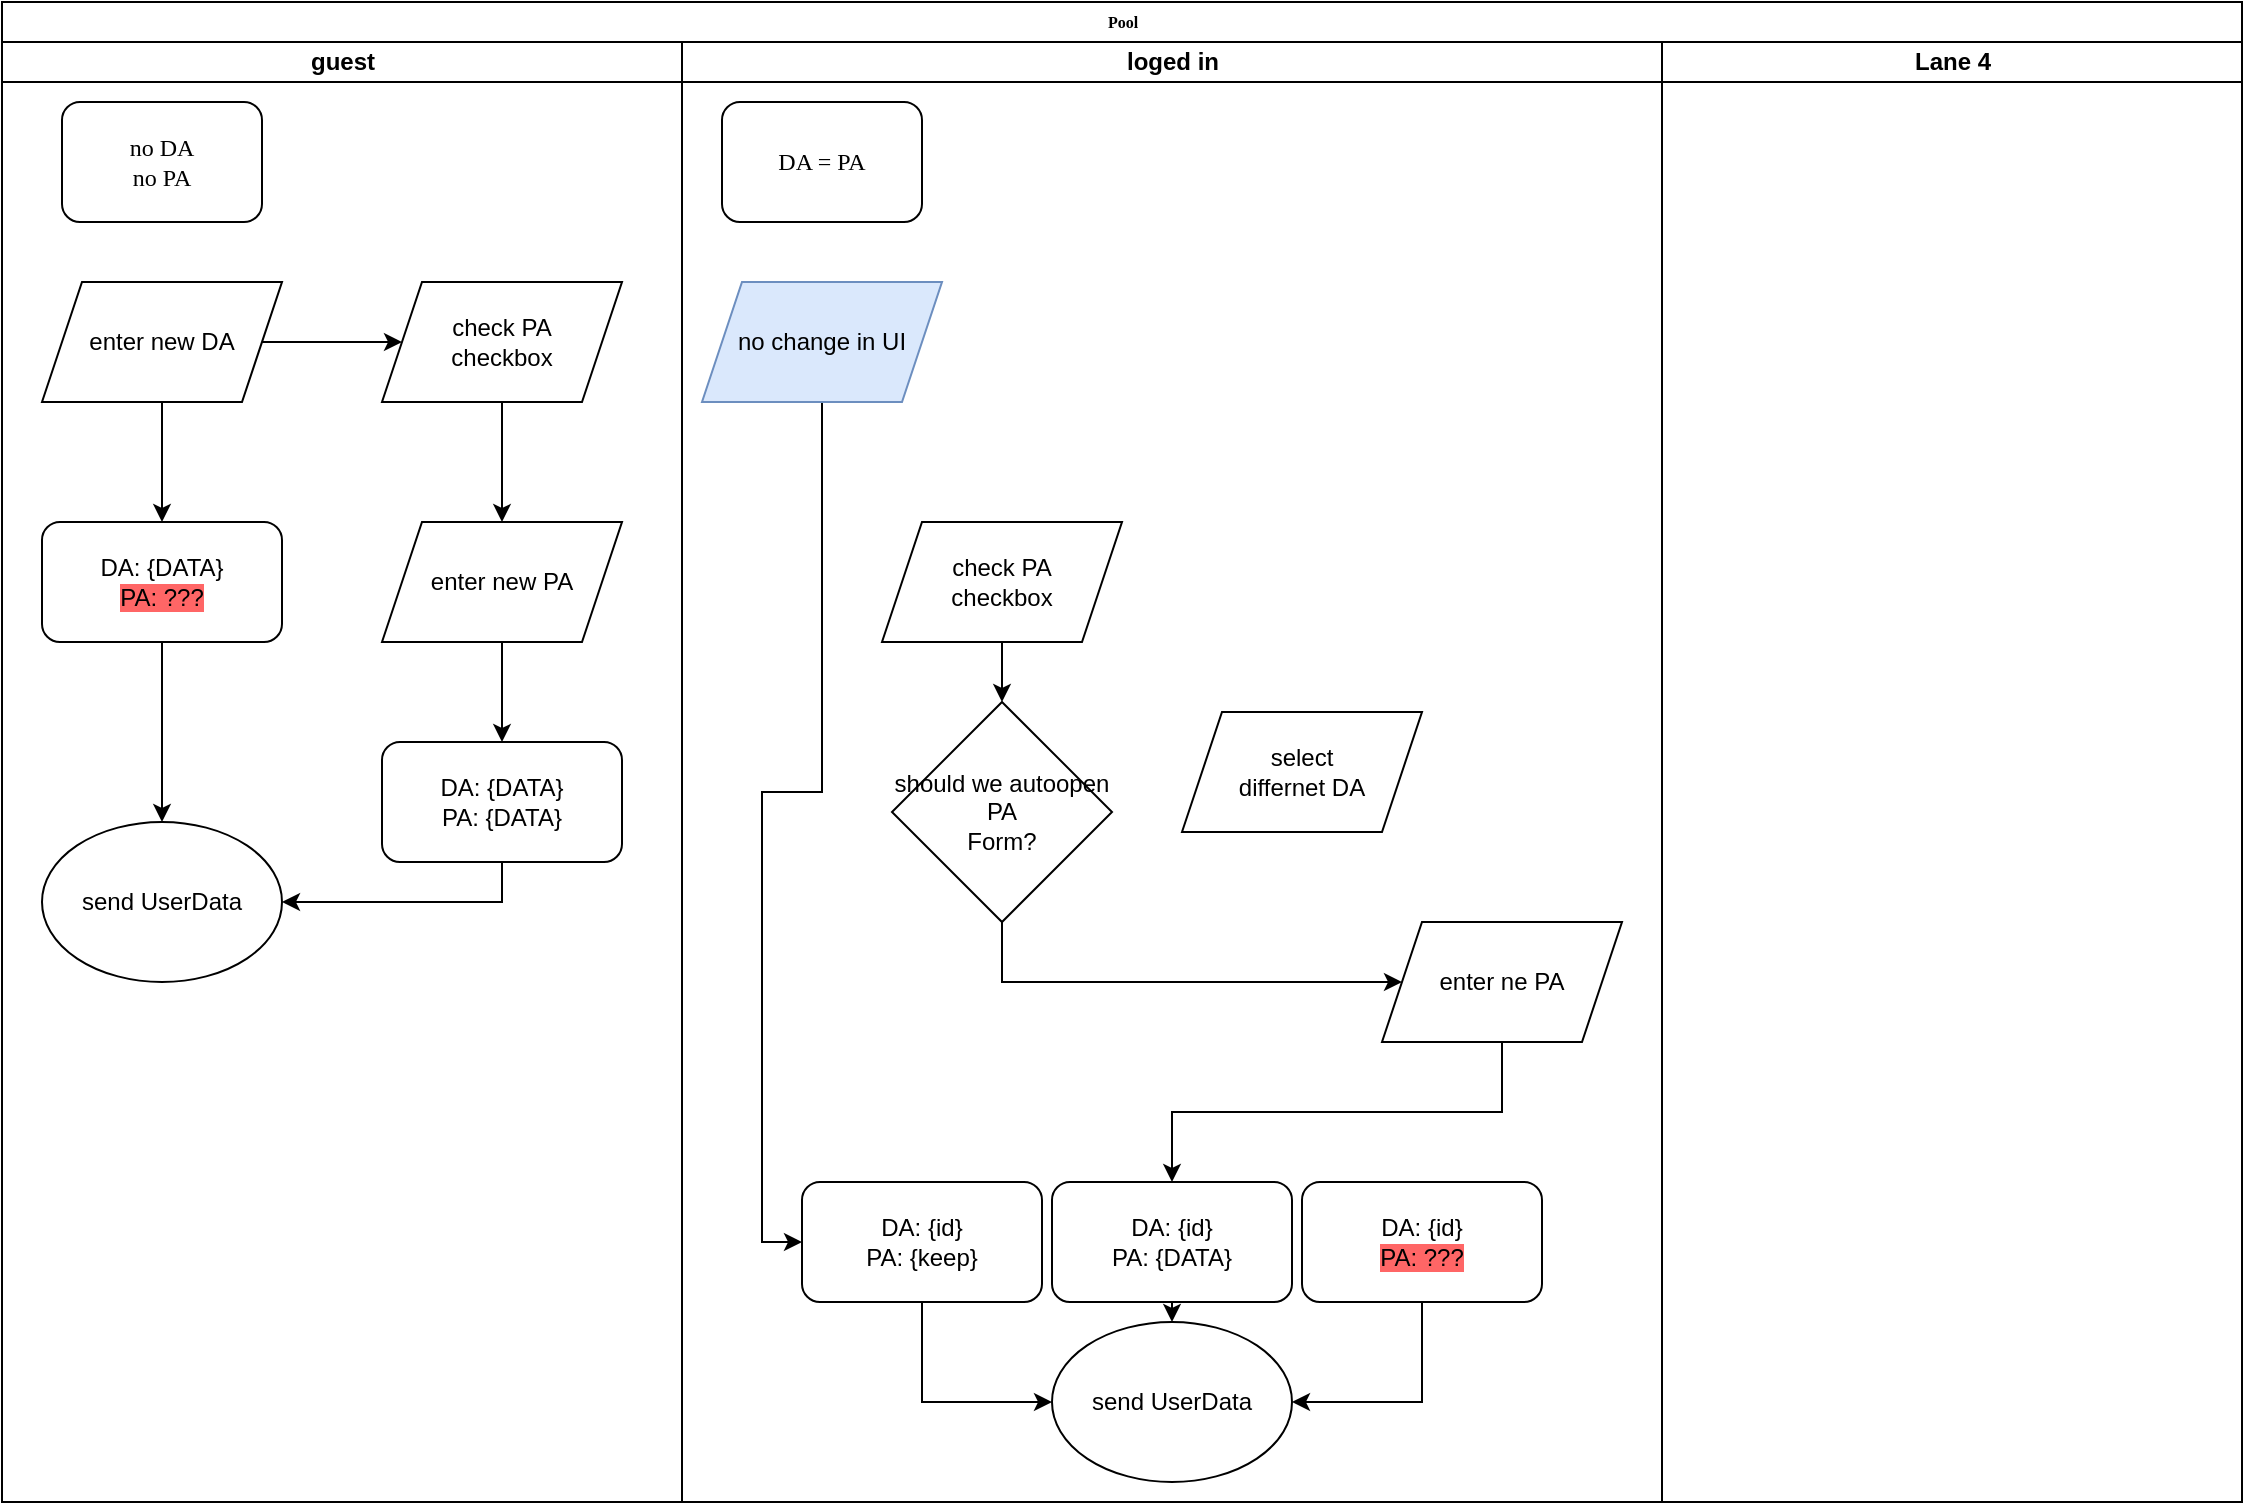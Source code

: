 <mxfile version="13.7.5" type="github" pages="3">
  <diagram name="Page-1" id="74e2e168-ea6b-b213-b513-2b3c1d86103e">
    <mxGraphModel dx="942" dy="2243" grid="1" gridSize="10" guides="1" tooltips="1" connect="1" arrows="1" fold="1" page="1" pageScale="1" pageWidth="1100" pageHeight="850" background="#ffffff" math="0" shadow="0">
      <root>
        <mxCell id="0" />
        <mxCell id="1" parent="0" />
        <mxCell id="77e6c97f196da883-1" value="Pool" style="swimlane;html=1;childLayout=stackLayout;startSize=20;rounded=0;shadow=0;labelBackgroundColor=none;strokeWidth=1;fontFamily=Verdana;fontSize=8;align=center;" parent="1" vertex="1">
          <mxGeometry x="70" y="40" width="1120" height="750" as="geometry" />
        </mxCell>
        <mxCell id="77e6c97f196da883-2" value="guest" style="swimlane;html=1;startSize=20;" parent="77e6c97f196da883-1" vertex="1">
          <mxGeometry y="20" width="340" height="730" as="geometry" />
        </mxCell>
        <mxCell id="t-VzTt2rqsd_tuWRbBul-7" style="edgeStyle=orthogonalEdgeStyle;rounded=0;orthogonalLoop=1;jettySize=auto;html=1;exitX=1;exitY=0.5;exitDx=0;exitDy=0;entryX=0;entryY=0.5;entryDx=0;entryDy=0;" edge="1" parent="77e6c97f196da883-2" source="t-VzTt2rqsd_tuWRbBul-4" target="t-VzTt2rqsd_tuWRbBul-30">
          <mxGeometry relative="1" as="geometry">
            <mxPoint x="160" y="150" as="targetPoint" />
          </mxGeometry>
        </mxCell>
        <mxCell id="t-VzTt2rqsd_tuWRbBul-11" style="edgeStyle=orthogonalEdgeStyle;rounded=0;orthogonalLoop=1;jettySize=auto;html=1;exitX=0.5;exitY=1;exitDx=0;exitDy=0;" edge="1" parent="77e6c97f196da883-2" source="t-VzTt2rqsd_tuWRbBul-4" target="t-VzTt2rqsd_tuWRbBul-10">
          <mxGeometry relative="1" as="geometry" />
        </mxCell>
        <mxCell id="t-VzTt2rqsd_tuWRbBul-4" value="&lt;font style=&quot;font-size: 12px&quot;&gt;&lt;font style=&quot;font-size: 12px&quot;&gt;enter new DA&lt;/font&gt;&lt;br&gt;&lt;/font&gt;" style="shape=parallelogram;perimeter=parallelogramPerimeter;whiteSpace=wrap;html=1;fixedSize=1;" vertex="1" parent="77e6c97f196da883-2">
          <mxGeometry x="20" y="120" width="120" height="60" as="geometry" />
        </mxCell>
        <mxCell id="t-VzTt2rqsd_tuWRbBul-12" style="edgeStyle=orthogonalEdgeStyle;rounded=0;orthogonalLoop=1;jettySize=auto;html=1;exitX=0.5;exitY=1;exitDx=0;exitDy=0;entryX=0.5;entryY=0;entryDx=0;entryDy=0;" edge="1" parent="77e6c97f196da883-2" source="t-VzTt2rqsd_tuWRbBul-10" target="t-VzTt2rqsd_tuWRbBul-9">
          <mxGeometry relative="1" as="geometry" />
        </mxCell>
        <mxCell id="t-VzTt2rqsd_tuWRbBul-10" value="&lt;div&gt;&lt;font style=&quot;font-size: 12px&quot;&gt;&lt;font style=&quot;font-size: 12px&quot;&gt;DA: {DATA}&lt;/font&gt;&lt;/font&gt;&lt;/div&gt;&lt;div&gt;&lt;font style=&quot;font-size: 12px&quot;&gt;&lt;font style=&quot;font-size: 12px&quot;&gt;&lt;span style=&quot;background-color: rgb(255 , 102 , 102)&quot;&gt;PA: ???&lt;/span&gt;&lt;br&gt;&lt;/font&gt;&lt;/font&gt;&lt;/div&gt;" style="rounded=1;whiteSpace=wrap;html=1;" vertex="1" parent="77e6c97f196da883-2">
          <mxGeometry x="20" y="240" width="120" height="60" as="geometry" />
        </mxCell>
        <mxCell id="77e6c97f196da883-8" value="&lt;font style=&quot;font-size: 12px&quot;&gt;no DA&lt;br&gt;no PA&lt;/font&gt;" style="rounded=1;whiteSpace=wrap;html=1;shadow=0;labelBackgroundColor=none;strokeWidth=1;fontFamily=Verdana;fontSize=8;align=center;" parent="77e6c97f196da883-2" vertex="1">
          <mxGeometry x="30" y="30" width="100" height="60" as="geometry" />
        </mxCell>
        <mxCell id="t-VzTt2rqsd_tuWRbBul-9" value="&lt;font style=&quot;font-size: 12px&quot;&gt;&lt;font style=&quot;font-size: 12px&quot;&gt;send UserData&lt;br&gt;&lt;/font&gt;&lt;/font&gt;" style="ellipse;whiteSpace=wrap;html=1;" vertex="1" parent="77e6c97f196da883-2">
          <mxGeometry x="20" y="390" width="120" height="80" as="geometry" />
        </mxCell>
        <mxCell id="t-VzTt2rqsd_tuWRbBul-14" style="edgeStyle=orthogonalEdgeStyle;rounded=0;orthogonalLoop=1;jettySize=auto;html=1;exitX=0.5;exitY=1;exitDx=0;exitDy=0;entryX=0.5;entryY=0;entryDx=0;entryDy=0;" edge="1" parent="77e6c97f196da883-2" source="t-VzTt2rqsd_tuWRbBul-5" target="t-VzTt2rqsd_tuWRbBul-13">
          <mxGeometry relative="1" as="geometry" />
        </mxCell>
        <mxCell id="t-VzTt2rqsd_tuWRbBul-15" style="edgeStyle=orthogonalEdgeStyle;rounded=0;orthogonalLoop=1;jettySize=auto;html=1;exitX=0.5;exitY=1;exitDx=0;exitDy=0;entryX=1;entryY=0.5;entryDx=0;entryDy=0;" edge="1" parent="77e6c97f196da883-2" source="t-VzTt2rqsd_tuWRbBul-13" target="t-VzTt2rqsd_tuWRbBul-9">
          <mxGeometry relative="1" as="geometry" />
        </mxCell>
        <mxCell id="t-VzTt2rqsd_tuWRbBul-5" value="&lt;font style=&quot;font-size: 12px&quot;&gt;&lt;font style=&quot;font-size: 12px&quot;&gt;enter new PA&lt;/font&gt;&lt;br&gt;&lt;/font&gt;" style="shape=parallelogram;perimeter=parallelogramPerimeter;whiteSpace=wrap;html=1;fixedSize=1;" vertex="1" parent="77e6c97f196da883-2">
          <mxGeometry x="190" y="240" width="120" height="60" as="geometry" />
        </mxCell>
        <mxCell id="t-VzTt2rqsd_tuWRbBul-13" value="&lt;div&gt;&lt;font style=&quot;font-size: 12px&quot;&gt;&lt;font style=&quot;font-size: 12px&quot;&gt;DA: {&lt;/font&gt;&lt;/font&gt;&lt;font style=&quot;font-size: 12px&quot;&gt;&lt;font style=&quot;font-size: 12px&quot;&gt;&lt;font style=&quot;font-size: 12px&quot;&gt;&lt;font style=&quot;font-size: 12px&quot;&gt;DATA&lt;/font&gt;&lt;/font&gt;}&lt;/font&gt;&lt;/font&gt;&lt;/div&gt;&lt;div&gt;&lt;font style=&quot;font-size: 12px&quot;&gt;&lt;font style=&quot;font-size: 12px&quot;&gt;PA: {&lt;/font&gt;&lt;/font&gt;&lt;font style=&quot;font-size: 12px&quot;&gt;&lt;font style=&quot;font-size: 12px&quot;&gt;&lt;font style=&quot;font-size: 12px&quot;&gt;&lt;font style=&quot;font-size: 12px&quot;&gt;DATA&lt;/font&gt;&lt;/font&gt;}&lt;br&gt;&lt;/font&gt;&lt;/font&gt;&lt;/div&gt;" style="rounded=1;whiteSpace=wrap;html=1;" vertex="1" parent="77e6c97f196da883-2">
          <mxGeometry x="190" y="350" width="120" height="60" as="geometry" />
        </mxCell>
        <mxCell id="t-VzTt2rqsd_tuWRbBul-31" style="edgeStyle=orthogonalEdgeStyle;rounded=0;orthogonalLoop=1;jettySize=auto;html=1;entryX=0.5;entryY=0;entryDx=0;entryDy=0;" edge="1" parent="77e6c97f196da883-2" source="t-VzTt2rqsd_tuWRbBul-30" target="t-VzTt2rqsd_tuWRbBul-5">
          <mxGeometry relative="1" as="geometry" />
        </mxCell>
        <mxCell id="t-VzTt2rqsd_tuWRbBul-30" value="&lt;div&gt;check PA&lt;/div&gt;&lt;div&gt; checkbox&lt;/div&gt;" style="shape=parallelogram;perimeter=parallelogramPerimeter;whiteSpace=wrap;html=1;fixedSize=1;" vertex="1" parent="77e6c97f196da883-2">
          <mxGeometry x="190" y="120" width="120" height="60" as="geometry" />
        </mxCell>
        <mxCell id="77e6c97f196da883-3" value="loged in" style="swimlane;html=1;startSize=20;" parent="77e6c97f196da883-1" vertex="1">
          <mxGeometry x="340" y="20" width="490" height="730" as="geometry" />
        </mxCell>
        <mxCell id="t-VzTt2rqsd_tuWRbBul-17" value="&lt;font style=&quot;font-size: 12px&quot;&gt;DA = PA&lt;/font&gt;" style="rounded=1;whiteSpace=wrap;html=1;shadow=0;labelBackgroundColor=none;strokeWidth=1;fontFamily=Verdana;fontSize=8;align=center;" vertex="1" parent="77e6c97f196da883-3">
          <mxGeometry x="20" y="30" width="100" height="60" as="geometry" />
        </mxCell>
        <mxCell id="t-VzTt2rqsd_tuWRbBul-29" style="edgeStyle=orthogonalEdgeStyle;rounded=0;orthogonalLoop=1;jettySize=auto;html=1;exitX=0.5;exitY=1;exitDx=0;exitDy=0;entryX=0;entryY=0.5;entryDx=0;entryDy=0;" edge="1" parent="77e6c97f196da883-3" source="t-VzTt2rqsd_tuWRbBul-18" target="t-VzTt2rqsd_tuWRbBul-22">
          <mxGeometry relative="1" as="geometry" />
        </mxCell>
        <mxCell id="t-VzTt2rqsd_tuWRbBul-18" value="no change in UI" style="shape=parallelogram;perimeter=parallelogramPerimeter;whiteSpace=wrap;html=1;fixedSize=1;fillColor=#dae8fc;strokeColor=#6c8ebf;" vertex="1" parent="77e6c97f196da883-3">
          <mxGeometry x="10" y="120" width="120" height="60" as="geometry" />
        </mxCell>
        <mxCell id="t-VzTt2rqsd_tuWRbBul-33" style="edgeStyle=orthogonalEdgeStyle;rounded=0;orthogonalLoop=1;jettySize=auto;html=1;exitX=0.5;exitY=1;exitDx=0;exitDy=0;entryX=0.5;entryY=0;entryDx=0;entryDy=0;" edge="1" parent="77e6c97f196da883-3" source="t-VzTt2rqsd_tuWRbBul-19" target="t-VzTt2rqsd_tuWRbBul-32">
          <mxGeometry relative="1" as="geometry" />
        </mxCell>
        <mxCell id="t-VzTt2rqsd_tuWRbBul-19" value="&lt;div&gt;check PA&lt;/div&gt;&lt;div&gt; checkbox&lt;/div&gt;" style="shape=parallelogram;perimeter=parallelogramPerimeter;whiteSpace=wrap;html=1;fixedSize=1;" vertex="1" parent="77e6c97f196da883-3">
          <mxGeometry x="100" y="240" width="120" height="60" as="geometry" />
        </mxCell>
        <mxCell id="t-VzTt2rqsd_tuWRbBul-25" style="edgeStyle=orthogonalEdgeStyle;rounded=0;orthogonalLoop=1;jettySize=auto;html=1;exitX=0.5;exitY=1;exitDx=0;exitDy=0;entryX=0;entryY=0.5;entryDx=0;entryDy=0;" edge="1" parent="77e6c97f196da883-3" source="t-VzTt2rqsd_tuWRbBul-22" target="t-VzTt2rqsd_tuWRbBul-21">
          <mxGeometry relative="1" as="geometry" />
        </mxCell>
        <mxCell id="t-VzTt2rqsd_tuWRbBul-22" value="&lt;div&gt;&lt;font style=&quot;font-size: 12px&quot;&gt;&lt;font style=&quot;font-size: 12px&quot;&gt;DA: {id}&lt;/font&gt;&lt;/font&gt;&lt;/div&gt;&lt;div&gt;&lt;font style=&quot;font-size: 12px&quot;&gt;&lt;font style=&quot;font-size: 12px&quot;&gt;PA: {keep}&lt;br&gt;&lt;/font&gt;&lt;/font&gt;&lt;/div&gt;" style="rounded=1;whiteSpace=wrap;html=1;" vertex="1" parent="77e6c97f196da883-3">
          <mxGeometry x="60" y="570" width="120" height="60" as="geometry" />
        </mxCell>
        <mxCell id="t-VzTt2rqsd_tuWRbBul-26" style="edgeStyle=orthogonalEdgeStyle;rounded=0;orthogonalLoop=1;jettySize=auto;html=1;exitX=0.5;exitY=1;exitDx=0;exitDy=0;entryX=0.5;entryY=0;entryDx=0;entryDy=0;" edge="1" parent="77e6c97f196da883-3" source="t-VzTt2rqsd_tuWRbBul-23" target="t-VzTt2rqsd_tuWRbBul-21">
          <mxGeometry relative="1" as="geometry" />
        </mxCell>
        <mxCell id="t-VzTt2rqsd_tuWRbBul-27" style="edgeStyle=orthogonalEdgeStyle;rounded=0;orthogonalLoop=1;jettySize=auto;html=1;exitX=0.5;exitY=1;exitDx=0;exitDy=0;entryX=1;entryY=0.5;entryDx=0;entryDy=0;" edge="1" parent="77e6c97f196da883-3" source="t-VzTt2rqsd_tuWRbBul-24" target="t-VzTt2rqsd_tuWRbBul-21">
          <mxGeometry relative="1" as="geometry" />
        </mxCell>
        <mxCell id="t-VzTt2rqsd_tuWRbBul-34" style="edgeStyle=orthogonalEdgeStyle;rounded=0;orthogonalLoop=1;jettySize=auto;html=1;exitX=0.5;exitY=1;exitDx=0;exitDy=0;entryX=0;entryY=0.5;entryDx=0;entryDy=0;" edge="1" parent="77e6c97f196da883-3" source="t-VzTt2rqsd_tuWRbBul-32" target="t-VzTt2rqsd_tuWRbBul-28">
          <mxGeometry relative="1" as="geometry" />
        </mxCell>
        <mxCell id="t-VzTt2rqsd_tuWRbBul-32" value="&lt;div&gt;should we autoopen PA&lt;/div&gt;&lt;div&gt;Form?&lt;br&gt;&lt;/div&gt;" style="rhombus;whiteSpace=wrap;html=1;" vertex="1" parent="77e6c97f196da883-3">
          <mxGeometry x="105" y="330" width="110" height="110" as="geometry" />
        </mxCell>
        <mxCell id="t-VzTt2rqsd_tuWRbBul-24" value="&lt;div&gt;&lt;font style=&quot;font-size: 12px&quot;&gt;&lt;font style=&quot;font-size: 12px&quot;&gt;DA: {id}&lt;/font&gt;&lt;/font&gt;&lt;/div&gt;&lt;div&gt;&lt;font style=&quot;font-size: 12px&quot;&gt;&lt;font style=&quot;font-size: 12px&quot;&gt;&lt;span style=&quot;background-color: rgb(255 , 102 , 102)&quot;&gt;PA: ???&lt;/span&gt;&lt;br&gt;&lt;/font&gt;&lt;/font&gt;&lt;/div&gt;" style="rounded=1;whiteSpace=wrap;html=1;" vertex="1" parent="77e6c97f196da883-3">
          <mxGeometry x="310" y="570" width="120" height="60" as="geometry" />
        </mxCell>
        <mxCell id="t-VzTt2rqsd_tuWRbBul-23" value="&lt;div&gt;&lt;font style=&quot;font-size: 12px&quot;&gt;&lt;font style=&quot;font-size: 12px&quot;&gt;DA: {id}&lt;/font&gt;&lt;/font&gt;&lt;/div&gt;&lt;div&gt;&lt;font style=&quot;font-size: 12px&quot;&gt;&lt;font style=&quot;font-size: 12px&quot;&gt;PA: {DATA}&lt;br&gt;&lt;/font&gt;&lt;/font&gt;&lt;/div&gt;" style="rounded=1;whiteSpace=wrap;html=1;" vertex="1" parent="77e6c97f196da883-3">
          <mxGeometry x="185" y="570" width="120" height="60" as="geometry" />
        </mxCell>
        <mxCell id="t-VzTt2rqsd_tuWRbBul-21" value="&lt;font style=&quot;font-size: 12px&quot;&gt;&lt;font style=&quot;font-size: 12px&quot;&gt;send UserData&lt;br&gt;&lt;/font&gt;&lt;/font&gt;" style="ellipse;whiteSpace=wrap;html=1;" vertex="1" parent="77e6c97f196da883-3">
          <mxGeometry x="185" y="640" width="120" height="80" as="geometry" />
        </mxCell>
        <mxCell id="t-VzTt2rqsd_tuWRbBul-20" value="&lt;div&gt;select &lt;br&gt;&lt;/div&gt;&lt;div&gt;differnet DA&lt;/div&gt;" style="shape=parallelogram;perimeter=parallelogramPerimeter;whiteSpace=wrap;html=1;fixedSize=1;" vertex="1" parent="77e6c97f196da883-3">
          <mxGeometry x="250" y="335" width="120" height="60" as="geometry" />
        </mxCell>
        <mxCell id="t-VzTt2rqsd_tuWRbBul-35" style="edgeStyle=orthogonalEdgeStyle;rounded=0;orthogonalLoop=1;jettySize=auto;html=1;exitX=0.5;exitY=1;exitDx=0;exitDy=0;entryX=0.5;entryY=0;entryDx=0;entryDy=0;" edge="1" parent="77e6c97f196da883-3" source="t-VzTt2rqsd_tuWRbBul-28" target="t-VzTt2rqsd_tuWRbBul-23">
          <mxGeometry relative="1" as="geometry" />
        </mxCell>
        <mxCell id="t-VzTt2rqsd_tuWRbBul-28" value="enter ne PA" style="shape=parallelogram;perimeter=parallelogramPerimeter;whiteSpace=wrap;html=1;fixedSize=1;" vertex="1" parent="77e6c97f196da883-3">
          <mxGeometry x="350" y="440" width="120" height="60" as="geometry" />
        </mxCell>
        <mxCell id="77e6c97f196da883-5" value="Lane 4" style="swimlane;html=1;startSize=20;" parent="1" vertex="1">
          <mxGeometry x="900" y="60" width="290" height="730" as="geometry" />
        </mxCell>
      </root>
    </mxGraphModel>
  </diagram>
  <diagram id="Sseb4AtHeTHkVAku2Xjo" name="Page-2">
    <mxGraphModel dx="942" dy="2243" grid="1" gridSize="10" guides="1" tooltips="1" connect="1" arrows="1" fold="1" page="1" pageScale="1" pageWidth="850" pageHeight="1100" math="0" shadow="0">
      <root>
        <mxCell id="QIIEqLfr7uK4iuSbTdv--0" />
        <mxCell id="QIIEqLfr7uK4iuSbTdv--1" parent="QIIEqLfr7uK4iuSbTdv--0" />
        <mxCell id="pMtsUa314qCoR5tCbFpm-0" value="guest" style="swimlane;html=1;startSize=20;" vertex="1" parent="QIIEqLfr7uK4iuSbTdv--1">
          <mxGeometry x="70" y="60" width="340" height="730" as="geometry" />
        </mxCell>
        <mxCell id="pMtsUa314qCoR5tCbFpm-1" style="edgeStyle=orthogonalEdgeStyle;rounded=0;orthogonalLoop=1;jettySize=auto;html=1;exitX=1;exitY=0.5;exitDx=0;exitDy=0;entryX=0;entryY=0.5;entryDx=0;entryDy=0;" edge="1" parent="pMtsUa314qCoR5tCbFpm-0" source="pMtsUa314qCoR5tCbFpm-3" target="pMtsUa314qCoR5tCbFpm-13">
          <mxGeometry relative="1" as="geometry">
            <mxPoint x="160" y="150" as="targetPoint" />
          </mxGeometry>
        </mxCell>
        <mxCell id="pMtsUa314qCoR5tCbFpm-2" style="edgeStyle=orthogonalEdgeStyle;rounded=0;orthogonalLoop=1;jettySize=auto;html=1;exitX=0.5;exitY=1;exitDx=0;exitDy=0;" edge="1" parent="pMtsUa314qCoR5tCbFpm-0" source="pMtsUa314qCoR5tCbFpm-3" target="pMtsUa314qCoR5tCbFpm-5">
          <mxGeometry relative="1" as="geometry" />
        </mxCell>
        <mxCell id="pMtsUa314qCoR5tCbFpm-3" value="&lt;font style=&quot;font-size: 12px&quot;&gt;&lt;font style=&quot;font-size: 12px&quot;&gt;enter new DA&lt;/font&gt;&lt;br&gt;&lt;/font&gt;" style="shape=parallelogram;perimeter=parallelogramPerimeter;whiteSpace=wrap;html=1;fixedSize=1;" vertex="1" parent="pMtsUa314qCoR5tCbFpm-0">
          <mxGeometry x="20" y="120" width="120" height="60" as="geometry" />
        </mxCell>
        <mxCell id="pMtsUa314qCoR5tCbFpm-4" style="edgeStyle=orthogonalEdgeStyle;rounded=0;orthogonalLoop=1;jettySize=auto;html=1;exitX=0.5;exitY=1;exitDx=0;exitDy=0;entryX=0.5;entryY=0;entryDx=0;entryDy=0;" edge="1" parent="pMtsUa314qCoR5tCbFpm-0" source="pMtsUa314qCoR5tCbFpm-5" target="pMtsUa314qCoR5tCbFpm-7">
          <mxGeometry relative="1" as="geometry" />
        </mxCell>
        <mxCell id="pMtsUa314qCoR5tCbFpm-5" value="&lt;div&gt;&lt;font style=&quot;font-size: 12px&quot;&gt;&lt;font style=&quot;font-size: 12px&quot;&gt;DA: {DATA}&lt;/font&gt;&lt;/font&gt;&lt;/div&gt;&lt;div&gt;&lt;font style=&quot;font-size: 12px&quot;&gt;&lt;font style=&quot;font-size: 12px&quot;&gt;&lt;span style=&quot;background-color: rgb(255 , 102 , 102)&quot;&gt;PA: ???&lt;/span&gt;&lt;br&gt;&lt;/font&gt;&lt;/font&gt;&lt;/div&gt;" style="rounded=1;whiteSpace=wrap;html=1;" vertex="1" parent="pMtsUa314qCoR5tCbFpm-0">
          <mxGeometry x="20" y="240" width="120" height="60" as="geometry" />
        </mxCell>
        <mxCell id="pMtsUa314qCoR5tCbFpm-6" value="&lt;font style=&quot;font-size: 12px&quot;&gt;no DA&lt;br&gt;no PA&lt;/font&gt;" style="rounded=1;whiteSpace=wrap;html=1;shadow=0;labelBackgroundColor=none;strokeWidth=1;fontFamily=Verdana;fontSize=8;align=center;" vertex="1" parent="pMtsUa314qCoR5tCbFpm-0">
          <mxGeometry x="30" y="30" width="100" height="60" as="geometry" />
        </mxCell>
        <mxCell id="pMtsUa314qCoR5tCbFpm-7" value="&lt;font style=&quot;font-size: 12px&quot;&gt;&lt;font style=&quot;font-size: 12px&quot;&gt;send UserData&lt;br&gt;&lt;/font&gt;&lt;/font&gt;" style="ellipse;whiteSpace=wrap;html=1;" vertex="1" parent="pMtsUa314qCoR5tCbFpm-0">
          <mxGeometry x="20" y="390" width="120" height="80" as="geometry" />
        </mxCell>
        <mxCell id="pMtsUa314qCoR5tCbFpm-8" style="edgeStyle=orthogonalEdgeStyle;rounded=0;orthogonalLoop=1;jettySize=auto;html=1;exitX=0.5;exitY=1;exitDx=0;exitDy=0;entryX=0.5;entryY=0;entryDx=0;entryDy=0;" edge="1" parent="pMtsUa314qCoR5tCbFpm-0" source="pMtsUa314qCoR5tCbFpm-10" target="pMtsUa314qCoR5tCbFpm-11">
          <mxGeometry relative="1" as="geometry" />
        </mxCell>
        <mxCell id="pMtsUa314qCoR5tCbFpm-9" style="edgeStyle=orthogonalEdgeStyle;rounded=0;orthogonalLoop=1;jettySize=auto;html=1;exitX=0.5;exitY=1;exitDx=0;exitDy=0;entryX=1;entryY=0.5;entryDx=0;entryDy=0;" edge="1" parent="pMtsUa314qCoR5tCbFpm-0" source="pMtsUa314qCoR5tCbFpm-11" target="pMtsUa314qCoR5tCbFpm-7">
          <mxGeometry relative="1" as="geometry" />
        </mxCell>
        <mxCell id="pMtsUa314qCoR5tCbFpm-10" value="&lt;font style=&quot;font-size: 12px&quot;&gt;&lt;font style=&quot;font-size: 12px&quot;&gt;enter new PA&lt;/font&gt;&lt;br&gt;&lt;/font&gt;" style="shape=parallelogram;perimeter=parallelogramPerimeter;whiteSpace=wrap;html=1;fixedSize=1;" vertex="1" parent="pMtsUa314qCoR5tCbFpm-0">
          <mxGeometry x="190" y="240" width="120" height="60" as="geometry" />
        </mxCell>
        <mxCell id="pMtsUa314qCoR5tCbFpm-11" value="&lt;div&gt;&lt;font style=&quot;font-size: 12px&quot;&gt;&lt;font style=&quot;font-size: 12px&quot;&gt;DA: {&lt;/font&gt;&lt;/font&gt;&lt;font style=&quot;font-size: 12px&quot;&gt;&lt;font style=&quot;font-size: 12px&quot;&gt;&lt;font style=&quot;font-size: 12px&quot;&gt;&lt;font style=&quot;font-size: 12px&quot;&gt;DATA&lt;/font&gt;&lt;/font&gt;}&lt;/font&gt;&lt;/font&gt;&lt;/div&gt;&lt;div&gt;&lt;font style=&quot;font-size: 12px&quot;&gt;&lt;font style=&quot;font-size: 12px&quot;&gt;PA: {&lt;/font&gt;&lt;/font&gt;&lt;font style=&quot;font-size: 12px&quot;&gt;&lt;font style=&quot;font-size: 12px&quot;&gt;&lt;font style=&quot;font-size: 12px&quot;&gt;&lt;font style=&quot;font-size: 12px&quot;&gt;DATA&lt;/font&gt;&lt;/font&gt;}&lt;br&gt;&lt;/font&gt;&lt;/font&gt;&lt;/div&gt;" style="rounded=1;whiteSpace=wrap;html=1;" vertex="1" parent="pMtsUa314qCoR5tCbFpm-0">
          <mxGeometry x="190" y="350" width="120" height="60" as="geometry" />
        </mxCell>
        <mxCell id="pMtsUa314qCoR5tCbFpm-12" style="edgeStyle=orthogonalEdgeStyle;rounded=0;orthogonalLoop=1;jettySize=auto;html=1;entryX=0.5;entryY=0;entryDx=0;entryDy=0;" edge="1" parent="pMtsUa314qCoR5tCbFpm-0" source="pMtsUa314qCoR5tCbFpm-13" target="pMtsUa314qCoR5tCbFpm-10">
          <mxGeometry relative="1" as="geometry" />
        </mxCell>
        <mxCell id="pMtsUa314qCoR5tCbFpm-13" value="&lt;div&gt;check PA&lt;/div&gt;&lt;div&gt; checkbox&lt;/div&gt;" style="shape=parallelogram;perimeter=parallelogramPerimeter;whiteSpace=wrap;html=1;fixedSize=1;" vertex="1" parent="pMtsUa314qCoR5tCbFpm-0">
          <mxGeometry x="190" y="120" width="120" height="60" as="geometry" />
        </mxCell>
      </root>
    </mxGraphModel>
  </diagram>
  <diagram id="sNOBJC-u2S2MCOG4A5E0" name="Page-3">
    <mxGraphModel dx="2062" dy="1123" grid="1" gridSize="10" guides="1" tooltips="1" connect="1" arrows="1" fold="1" page="1" pageScale="1" pageWidth="850" pageHeight="1100" math="0" shadow="0">
      <root>
        <mxCell id="rP_A58jz8lUygJfyerIi-0" />
        <mxCell id="rP_A58jz8lUygJfyerIi-1" parent="rP_A58jz8lUygJfyerIi-0" />
        <mxCell id="UjyBcAqkB6Ml3C9iFvse-0" value="logged in, delivery address equals payment address" style="swimlane;html=1;startSize=20;" vertex="1" parent="rP_A58jz8lUygJfyerIi-1">
          <mxGeometry x="40" y="60" width="720" height="730" as="geometry" />
        </mxCell>
        <mxCell id="UjyBcAqkB6Ml3C9iFvse-3" value="no change in UI" style="shape=parallelogram;perimeter=parallelogramPerimeter;whiteSpace=wrap;html=1;fixedSize=1;fillColor=#dae8fc;strokeColor=#6c8ebf;" vertex="1" parent="UjyBcAqkB6Ml3C9iFvse-0">
          <mxGeometry x="10" y="120" width="120" height="60" as="geometry" />
        </mxCell>
        <mxCell id="UjyBcAqkB6Ml3C9iFvse-4" style="edgeStyle=orthogonalEdgeStyle;rounded=0;orthogonalLoop=1;jettySize=auto;html=1;exitX=0.5;exitY=1;exitDx=0;exitDy=0;entryX=0.5;entryY=0;entryDx=0;entryDy=0;" edge="1" parent="UjyBcAqkB6Ml3C9iFvse-0" source="UjyBcAqkB6Ml3C9iFvse-5" target="UjyBcAqkB6Ml3C9iFvse-11">
          <mxGeometry relative="1" as="geometry" />
        </mxCell>
        <mxCell id="UjyBcAqkB6Ml3C9iFvse-5" value="&lt;div&gt;check PA&lt;/div&gt;&lt;div&gt; checkbox&lt;/div&gt;" style="shape=parallelogram;perimeter=parallelogramPerimeter;whiteSpace=wrap;html=1;fixedSize=1;fillColor=#f8cecc;strokeColor=#b85450;" vertex="1" parent="UjyBcAqkB6Ml3C9iFvse-0">
          <mxGeometry x="190" y="120" width="120" height="60" as="geometry" />
        </mxCell>
        <mxCell id="UjyBcAqkB6Ml3C9iFvse-8" style="edgeStyle=orthogonalEdgeStyle;rounded=0;orthogonalLoop=1;jettySize=auto;html=1;exitX=0.5;exitY=1;exitDx=0;exitDy=0;entryX=0.5;entryY=0;entryDx=0;entryDy=0;" edge="1" parent="UjyBcAqkB6Ml3C9iFvse-0" source="UjyBcAqkB6Ml3C9iFvse-13">
          <mxGeometry relative="1" as="geometry">
            <mxPoint x="505" y="650" as="targetPoint" />
          </mxGeometry>
        </mxCell>
        <mxCell id="UjyBcAqkB6Ml3C9iFvse-11" value="&lt;div&gt;should we &lt;br&gt;&lt;/div&gt;&lt;div&gt;&lt;span style=&quot;background-color: rgb(102 , 255 , 102)&quot;&gt;auto &lt;/span&gt;open PA&lt;/div&gt;&lt;div&gt;Form?&lt;br&gt;&lt;/div&gt;" style="rhombus;whiteSpace=wrap;html=1;" vertex="1" parent="UjyBcAqkB6Ml3C9iFvse-0">
          <mxGeometry x="195" y="230" width="110" height="110" as="geometry" />
        </mxCell>
        <mxCell id="UjyBcAqkB6Ml3C9iFvse-15" value="&lt;div&gt;select &lt;br&gt;&lt;/div&gt;&lt;div&gt;different DA&lt;/div&gt;" style="shape=parallelogram;perimeter=parallelogramPerimeter;whiteSpace=wrap;html=1;fixedSize=1;fillColor=#fff2cc;strokeColor=#d6b656;" vertex="1" parent="UjyBcAqkB6Ml3C9iFvse-0">
          <mxGeometry x="550" y="30" width="120" height="60" as="geometry" />
        </mxCell>
        <mxCell id="UjyBcAqkB6Ml3C9iFvse-68" style="edgeStyle=elbowEdgeStyle;rounded=0;orthogonalLoop=1;jettySize=auto;elbow=vertical;html=1;entryX=1;entryY=0.5;entryDx=0;entryDy=0;endArrow=classic;endFill=1;" edge="1" parent="UjyBcAqkB6Ml3C9iFvse-0" source="UjyBcAqkB6Ml3C9iFvse-48" target="UjyBcAqkB6Ml3C9iFvse-5">
          <mxGeometry relative="1" as="geometry">
            <Array as="points">
              <mxPoint x="400" y="150" />
              <mxPoint x="400" y="240" />
            </Array>
          </mxGeometry>
        </mxCell>
        <mxCell id="UjyBcAqkB6Ml3C9iFvse-48" value="&lt;div&gt;&lt;span style=&quot;background-color: rgb(102 , 255 , 102)&quot;&gt;auto &lt;/span&gt;uncheck &lt;br&gt;&lt;/div&gt;&lt;div&gt;PA checkbox&lt;/div&gt;" style="shape=parallelogram;perimeter=parallelogramPerimeter;whiteSpace=wrap;html=1;fixedSize=1;fillColor=#f8cecc;strokeColor=#b85450;" vertex="1" parent="UjyBcAqkB6Ml3C9iFvse-0">
          <mxGeometry x="421" y="260" width="120" height="60" as="geometry" />
        </mxCell>
        <mxCell id="UjyBcAqkB6Ml3C9iFvse-53" style="edgeStyle=elbowEdgeStyle;rounded=0;orthogonalLoop=1;jettySize=auto;elbow=vertical;html=1;exitX=0.5;exitY=1;exitDx=0;exitDy=0;entryX=0.5;entryY=0;entryDx=0;entryDy=0;endArrow=classic;endFill=1;" edge="1" parent="UjyBcAqkB6Ml3C9iFvse-0" source="UjyBcAqkB6Ml3C9iFvse-52" target="UjyBcAqkB6Ml3C9iFvse-3">
          <mxGeometry relative="1" as="geometry" />
        </mxCell>
        <mxCell id="UjyBcAqkB6Ml3C9iFvse-54" style="edgeStyle=elbowEdgeStyle;rounded=0;orthogonalLoop=1;jettySize=auto;elbow=vertical;html=1;exitX=1;exitY=0.5;exitDx=0;exitDy=0;entryX=0.5;entryY=0;entryDx=0;entryDy=0;endArrow=classic;endFill=1;" edge="1" parent="UjyBcAqkB6Ml3C9iFvse-0" source="UjyBcAqkB6Ml3C9iFvse-52" target="UjyBcAqkB6Ml3C9iFvse-5">
          <mxGeometry relative="1" as="geometry" />
        </mxCell>
        <mxCell id="UjyBcAqkB6Ml3C9iFvse-55" style="edgeStyle=elbowEdgeStyle;rounded=0;orthogonalLoop=1;jettySize=auto;elbow=vertical;html=1;exitX=1;exitY=0.5;exitDx=0;exitDy=0;entryX=0;entryY=0.5;entryDx=0;entryDy=0;endArrow=classic;endFill=1;" edge="1" parent="UjyBcAqkB6Ml3C9iFvse-0" source="UjyBcAqkB6Ml3C9iFvse-52" target="UjyBcAqkB6Ml3C9iFvse-15">
          <mxGeometry relative="1" as="geometry">
            <Array as="points">
              <mxPoint x="310" y="60" />
            </Array>
          </mxGeometry>
        </mxCell>
        <mxCell id="UjyBcAqkB6Ml3C9iFvse-52" value="&lt;font style=&quot;font-size: 12px&quot;&gt;DA = PA&lt;/font&gt;" style="ellipse;whiteSpace=wrap;html=1;" vertex="1" parent="UjyBcAqkB6Ml3C9iFvse-0">
          <mxGeometry x="10" y="20" width="120" height="80" as="geometry" />
        </mxCell>
        <mxCell id="UjyBcAqkB6Ml3C9iFvse-81" style="edgeStyle=elbowEdgeStyle;rounded=0;orthogonalLoop=1;jettySize=auto;elbow=vertical;html=1;entryX=0.5;entryY=1;entryDx=0;entryDy=0;endArrow=classic;endFill=1;exitX=1;exitY=0.5;exitDx=0;exitDy=0;" edge="1" parent="UjyBcAqkB6Ml3C9iFvse-0" source="UjyBcAqkB6Ml3C9iFvse-76" target="UjyBcAqkB6Ml3C9iFvse-80">
          <mxGeometry relative="1" as="geometry">
            <Array as="points">
              <mxPoint x="190" y="670" />
            </Array>
          </mxGeometry>
        </mxCell>
        <mxCell id="UjyBcAqkB6Ml3C9iFvse-76" value="new DA" style="ellipse;whiteSpace=wrap;html=1;fillColor=#d5e8d4;strokeColor=#82b366;" vertex="1" parent="UjyBcAqkB6Ml3C9iFvse-0">
          <mxGeometry x="10" y="630" width="120" height="80" as="geometry" />
        </mxCell>
        <mxCell id="UjyBcAqkB6Ml3C9iFvse-82" value="YES" style="edgeStyle=elbowEdgeStyle;rounded=0;orthogonalLoop=1;jettySize=auto;elbow=vertical;html=1;entryX=0;entryY=1;entryDx=0;entryDy=0;endArrow=classic;endFill=1;exitX=0.5;exitY=0;exitDx=0;exitDy=0;" edge="1" parent="UjyBcAqkB6Ml3C9iFvse-0" source="UjyBcAqkB6Ml3C9iFvse-80" target="UjyBcAqkB6Ml3C9iFvse-5">
          <mxGeometry relative="1" as="geometry">
            <Array as="points">
              <mxPoint x="140" y="230" />
              <mxPoint x="140" y="305" />
            </Array>
          </mxGeometry>
        </mxCell>
        <mxCell id="UjyBcAqkB6Ml3C9iFvse-80" value="&lt;div&gt;should we &lt;br&gt;&lt;/div&gt;&lt;div&gt;&lt;span style=&quot;background-color: rgb(102 , 255 , 102)&quot;&gt;auto &lt;/span&gt;check PA&lt;/div&gt;&lt;div&gt;checkbox?&lt;br&gt;&lt;/div&gt;" style="rhombus;whiteSpace=wrap;html=1;" vertex="1" parent="UjyBcAqkB6Ml3C9iFvse-0">
          <mxGeometry x="110" y="460" width="110" height="110" as="geometry" />
        </mxCell>
        <mxCell id="UjyBcAqkB6Ml3C9iFvse-18" value="loged in, delivery address does not equal payment address" style="swimlane;html=1;startSize=20;" vertex="1" parent="rP_A58jz8lUygJfyerIi-1">
          <mxGeometry x="760" y="60" width="830" height="730" as="geometry" />
        </mxCell>
        <mxCell id="UjyBcAqkB6Ml3C9iFvse-51" style="edgeStyle=elbowEdgeStyle;rounded=0;orthogonalLoop=1;jettySize=auto;elbow=vertical;html=1;exitX=1;exitY=0.5;exitDx=0;exitDy=0;entryX=0.5;entryY=0;entryDx=0;entryDy=0;endArrow=classic;endFill=1;" edge="1" parent="UjyBcAqkB6Ml3C9iFvse-18" source="UjyBcAqkB6Ml3C9iFvse-69" target="UjyBcAqkB6Ml3C9iFvse-36">
          <mxGeometry relative="1" as="geometry">
            <mxPoint x="70" y="90" as="sourcePoint" />
            <Array as="points">
              <mxPoint x="160" y="60" />
            </Array>
          </mxGeometry>
        </mxCell>
        <mxCell id="UjyBcAqkB6Ml3C9iFvse-62" style="edgeStyle=elbowEdgeStyle;rounded=0;orthogonalLoop=1;jettySize=auto;elbow=vertical;html=1;exitX=1;exitY=0.5;exitDx=0;exitDy=0;entryX=0.5;entryY=1;entryDx=0;entryDy=0;endArrow=classic;endFill=1;" edge="1" parent="UjyBcAqkB6Ml3C9iFvse-18" source="UjyBcAqkB6Ml3C9iFvse-40" target="UjyBcAqkB6Ml3C9iFvse-60">
          <mxGeometry relative="1" as="geometry">
            <Array as="points">
              <mxPoint x="520" y="365" />
              <mxPoint x="530" y="310" />
            </Array>
          </mxGeometry>
        </mxCell>
        <mxCell id="UjyBcAqkB6Ml3C9iFvse-66" style="edgeStyle=elbowEdgeStyle;rounded=0;orthogonalLoop=1;jettySize=auto;elbow=vertical;html=1;entryX=1;entryY=0.5;entryDx=0;entryDy=0;endArrow=classic;endFill=1;exitX=0;exitY=1;exitDx=0;exitDy=0;" edge="1" parent="UjyBcAqkB6Ml3C9iFvse-18" source="UjyBcAqkB6Ml3C9iFvse-40" target="UjyBcAqkB6Ml3C9iFvse-65">
          <mxGeometry relative="1" as="geometry" />
        </mxCell>
        <mxCell id="UjyBcAqkB6Ml3C9iFvse-91" style="edgeStyle=elbowEdgeStyle;rounded=0;orthogonalLoop=1;jettySize=auto;elbow=vertical;html=1;exitX=0.75;exitY=1;exitDx=0;exitDy=0;entryX=0.5;entryY=0;entryDx=0;entryDy=0;endArrow=classic;endFill=1;strokeWidth=3;fillColor=#d5e8d4;strokeColor=#82b366;" edge="1" parent="UjyBcAqkB6Ml3C9iFvse-18" source="UjyBcAqkB6Ml3C9iFvse-40" target="UjyBcAqkB6Ml3C9iFvse-90">
          <mxGeometry relative="1" as="geometry">
            <Array as="points">
              <mxPoint x="580" y="395" />
            </Array>
          </mxGeometry>
        </mxCell>
        <mxCell id="UjyBcAqkB6Ml3C9iFvse-40" value="enter new PA" style="shape=parallelogram;perimeter=parallelogramPerimeter;whiteSpace=wrap;html=1;fixedSize=1;" vertex="1" parent="UjyBcAqkB6Ml3C9iFvse-18">
          <mxGeometry x="330" y="335" width="120" height="60" as="geometry" />
        </mxCell>
        <mxCell id="UjyBcAqkB6Ml3C9iFvse-46" style="edgeStyle=elbowEdgeStyle;rounded=0;orthogonalLoop=1;jettySize=auto;elbow=vertical;html=1;exitX=0.5;exitY=1;exitDx=0;exitDy=0;entryX=0.5;entryY=0;entryDx=0;entryDy=0;endArrow=classic;endFill=1;" edge="1" parent="UjyBcAqkB6Ml3C9iFvse-18" source="UjyBcAqkB6Ml3C9iFvse-36" target="UjyBcAqkB6Ml3C9iFvse-45">
          <mxGeometry relative="1" as="geometry">
            <Array as="points">
              <mxPoint x="190" y="240" />
            </Array>
          </mxGeometry>
        </mxCell>
        <mxCell id="UjyBcAqkB6Ml3C9iFvse-57" style="edgeStyle=elbowEdgeStyle;rounded=0;orthogonalLoop=1;jettySize=auto;elbow=vertical;html=1;exitX=1;exitY=0.5;exitDx=0;exitDy=0;entryX=0;entryY=0.5;entryDx=0;entryDy=0;endArrow=classic;endFill=1;" edge="1" parent="UjyBcAqkB6Ml3C9iFvse-18" source="UjyBcAqkB6Ml3C9iFvse-36" target="UjyBcAqkB6Ml3C9iFvse-42">
          <mxGeometry relative="1" as="geometry" />
        </mxCell>
        <mxCell id="UjyBcAqkB6Ml3C9iFvse-71" style="edgeStyle=elbowEdgeStyle;rounded=0;orthogonalLoop=1;jettySize=auto;elbow=vertical;html=1;entryX=0.5;entryY=0;entryDx=0;entryDy=0;endArrow=classic;endFill=1;" edge="1" parent="UjyBcAqkB6Ml3C9iFvse-18" source="UjyBcAqkB6Ml3C9iFvse-36" target="UjyBcAqkB6Ml3C9iFvse-70">
          <mxGeometry relative="1" as="geometry">
            <Array as="points">
              <mxPoint x="290" y="240" />
              <mxPoint x="340" y="210" />
              <mxPoint x="370" y="210" />
            </Array>
          </mxGeometry>
        </mxCell>
        <mxCell id="UjyBcAqkB6Ml3C9iFvse-94" style="edgeStyle=elbowEdgeStyle;rounded=0;orthogonalLoop=1;jettySize=auto;elbow=vertical;html=1;entryX=0.5;entryY=0;entryDx=0;entryDy=0;endArrow=classic;endFill=1;strokeWidth=3;fillColor=#d5e8d4;strokeColor=#82b366;" edge="1" parent="UjyBcAqkB6Ml3C9iFvse-18" source="UjyBcAqkB6Ml3C9iFvse-36" target="UjyBcAqkB6Ml3C9iFvse-93">
          <mxGeometry relative="1" as="geometry">
            <Array as="points">
              <mxPoint x="430" y="220" />
            </Array>
          </mxGeometry>
        </mxCell>
        <mxCell id="UjyBcAqkB6Ml3C9iFvse-36" value="&lt;div&gt;autocheck PA&lt;/div&gt;&lt;div&gt;checkbox&lt;br&gt;&lt;/div&gt;" style="shape=parallelogram;perimeter=parallelogramPerimeter;whiteSpace=wrap;html=1;fixedSize=1;fillColor=#f8cecc;strokeColor=#b85450;" vertex="1" parent="UjyBcAqkB6Ml3C9iFvse-18">
          <mxGeometry x="110" y="120" width="120" height="60" as="geometry" />
        </mxCell>
        <mxCell id="UjyBcAqkB6Ml3C9iFvse-61" style="edgeStyle=elbowEdgeStyle;rounded=0;orthogonalLoop=1;jettySize=auto;elbow=vertical;html=1;entryX=0;entryY=0.5;entryDx=0;entryDy=0;endArrow=classic;endFill=1;" edge="1" parent="UjyBcAqkB6Ml3C9iFvse-18" source="UjyBcAqkB6Ml3C9iFvse-42" target="UjyBcAqkB6Ml3C9iFvse-60">
          <mxGeometry relative="1" as="geometry" />
        </mxCell>
        <mxCell id="UjyBcAqkB6Ml3C9iFvse-42" value="change PA Btn" style="shape=parallelogram;perimeter=parallelogramPerimeter;whiteSpace=wrap;html=1;fixedSize=1;" vertex="1" parent="UjyBcAqkB6Ml3C9iFvse-18">
          <mxGeometry x="330" y="120" width="120" height="60" as="geometry" />
        </mxCell>
        <mxCell id="UjyBcAqkB6Ml3C9iFvse-43" style="edgeStyle=elbowEdgeStyle;rounded=0;orthogonalLoop=1;jettySize=auto;elbow=vertical;html=1;exitX=0.5;exitY=1;exitDx=0;exitDy=0;endArrow=classic;endFill=1;" edge="1" parent="UjyBcAqkB6Ml3C9iFvse-18" source="UjyBcAqkB6Ml3C9iFvse-42" target="UjyBcAqkB6Ml3C9iFvse-40">
          <mxGeometry relative="1" as="geometry" />
        </mxCell>
        <mxCell id="UjyBcAqkB6Ml3C9iFvse-45" value="&lt;div&gt;select DA that is equal to PA&lt;br&gt;&lt;/div&gt;" style="shape=parallelogram;perimeter=parallelogramPerimeter;whiteSpace=wrap;html=1;fixedSize=1;fillColor=#fff2cc;strokeColor=#d6b656;" vertex="1" parent="UjyBcAqkB6Ml3C9iFvse-18">
          <mxGeometry x="150" y="260" width="120" height="60" as="geometry" />
        </mxCell>
        <mxCell id="UjyBcAqkB6Ml3C9iFvse-63" style="edgeStyle=elbowEdgeStyle;rounded=0;orthogonalLoop=1;jettySize=auto;elbow=vertical;html=1;entryX=0.5;entryY=0;entryDx=0;entryDy=0;endArrow=classic;endFill=1;" edge="1" parent="UjyBcAqkB6Ml3C9iFvse-18" source="UjyBcAqkB6Ml3C9iFvse-60" target="UjyBcAqkB6Ml3C9iFvse-36">
          <mxGeometry relative="1" as="geometry">
            <Array as="points">
              <mxPoint x="380" y="60" />
            </Array>
          </mxGeometry>
        </mxCell>
        <mxCell id="UjyBcAqkB6Ml3C9iFvse-60" value="&lt;div&gt;cancel&lt;/div&gt;&lt;div&gt; change PA &lt;/div&gt;" style="shape=parallelogram;perimeter=parallelogramPerimeter;whiteSpace=wrap;html=1;fixedSize=1;" vertex="1" parent="UjyBcAqkB6Ml3C9iFvse-18">
          <mxGeometry x="520" y="120" width="120" height="60" as="geometry" />
        </mxCell>
        <mxCell id="UjyBcAqkB6Ml3C9iFvse-65" value="&lt;div&gt;cancel&lt;/div&gt;&lt;div&gt; change PA &lt;/div&gt;special case" style="shape=parallelogram;perimeter=parallelogramPerimeter;whiteSpace=wrap;html=1;fixedSize=1;" vertex="1" parent="UjyBcAqkB6Ml3C9iFvse-18">
          <mxGeometry x="-60" y="395" width="120" height="60" as="geometry" />
        </mxCell>
        <mxCell id="UjyBcAqkB6Ml3C9iFvse-69" value="&lt;font style=&quot;font-size: 12px&quot;&gt;DA != PA&lt;/font&gt;" style="ellipse;whiteSpace=wrap;html=1;" vertex="1" parent="UjyBcAqkB6Ml3C9iFvse-18">
          <mxGeometry x="10" y="20" width="120" height="80" as="geometry" />
        </mxCell>
        <mxCell id="UjyBcAqkB6Ml3C9iFvse-70" value="&lt;div&gt;&lt;span style=&quot;background-color: rgb(102 , 255 , 102)&quot;&gt;&lt;/span&gt;uncheck &lt;br&gt;&lt;/div&gt;&lt;div&gt;PA checkbox&lt;/div&gt;" style="shape=parallelogram;perimeter=parallelogramPerimeter;whiteSpace=wrap;html=1;fixedSize=1;fillColor=#f8cecc;strokeColor=#b85450;" vertex="1" parent="UjyBcAqkB6Ml3C9iFvse-18">
          <mxGeometry x="455" y="450" width="120" height="60" as="geometry" />
        </mxCell>
        <mxCell id="UjyBcAqkB6Ml3C9iFvse-90" value="&lt;div&gt;&lt;font style=&quot;font-size: 12px&quot;&gt;&lt;font style=&quot;font-size: 12px&quot;&gt;DA: {DATA}&lt;/font&gt;&lt;/font&gt;&lt;/div&gt;&lt;div&gt;&lt;font style=&quot;font-size: 12px&quot;&gt;&lt;font style=&quot;font-size: 12px&quot;&gt;PA: {DATA}&lt;br&gt;&lt;/font&gt;&lt;/font&gt;&lt;/div&gt;" style="rounded=1;whiteSpace=wrap;html=1;" vertex="1" parent="UjyBcAqkB6Ml3C9iFvse-18">
          <mxGeometry x="560" y="560" width="120" height="60" as="geometry" />
        </mxCell>
        <mxCell id="UjyBcAqkB6Ml3C9iFvse-93" value="&lt;div&gt;&lt;font style=&quot;font-size: 12px&quot;&gt;&lt;font style=&quot;font-size: 12px&quot;&gt;DA: {DATA}&lt;/font&gt;&lt;/font&gt;&lt;/div&gt;&lt;div&gt;&lt;font style=&quot;font-size: 12px&quot;&gt;&lt;font style=&quot;font-size: 12px&quot;&gt;PA: {keep}&lt;br&gt;&lt;/font&gt;&lt;/font&gt;&lt;/div&gt;" style="rounded=1;whiteSpace=wrap;html=1;" vertex="1" parent="UjyBcAqkB6Ml3C9iFvse-18">
          <mxGeometry x="690" y="560" width="120" height="60" as="geometry" />
        </mxCell>
        <mxCell id="UjyBcAqkB6Ml3C9iFvse-37" style="edgeStyle=orthogonalEdgeStyle;rounded=0;orthogonalLoop=1;jettySize=auto;html=1;entryX=0;entryY=0.5;entryDx=0;entryDy=0;exitX=1;exitY=0.5;exitDx=0;exitDy=0;" edge="1" parent="rP_A58jz8lUygJfyerIi-1" source="UjyBcAqkB6Ml3C9iFvse-15" target="UjyBcAqkB6Ml3C9iFvse-36">
          <mxGeometry relative="1" as="geometry">
            <Array as="points">
              <mxPoint x="700" y="210" />
            </Array>
          </mxGeometry>
        </mxCell>
        <mxCell id="UjyBcAqkB6Ml3C9iFvse-47" style="edgeStyle=elbowEdgeStyle;rounded=0;orthogonalLoop=1;jettySize=auto;elbow=vertical;html=1;exitX=0;exitY=0.5;exitDx=0;exitDy=0;endArrow=classic;endFill=1;entryX=1;entryY=0.5;entryDx=0;entryDy=0;" edge="1" parent="rP_A58jz8lUygJfyerIi-1" source="UjyBcAqkB6Ml3C9iFvse-45" target="UjyBcAqkB6Ml3C9iFvse-48">
          <mxGeometry relative="1" as="geometry">
            <mxPoint x="690" y="330" as="targetPoint" />
          </mxGeometry>
        </mxCell>
        <mxCell id="UjyBcAqkB6Ml3C9iFvse-56" value="YES" style="edgeStyle=elbowEdgeStyle;rounded=0;orthogonalLoop=1;jettySize=auto;elbow=vertical;html=1;entryX=0;entryY=0.5;entryDx=0;entryDy=0;endArrow=classic;endFill=1;" edge="1" parent="rP_A58jz8lUygJfyerIi-1" source="UjyBcAqkB6Ml3C9iFvse-11" target="UjyBcAqkB6Ml3C9iFvse-40">
          <mxGeometry relative="1" as="geometry">
            <Array as="points">
              <mxPoint x="690" y="425" />
            </Array>
          </mxGeometry>
        </mxCell>
        <mxCell id="UjyBcAqkB6Ml3C9iFvse-67" style="edgeStyle=elbowEdgeStyle;rounded=0;orthogonalLoop=1;jettySize=auto;elbow=vertical;html=1;exitX=0;exitY=0.5;exitDx=0;exitDy=0;entryX=0.617;entryY=1.017;entryDx=0;entryDy=0;entryPerimeter=0;endArrow=classic;endFill=1;" edge="1" parent="rP_A58jz8lUygJfyerIi-1" source="UjyBcAqkB6Ml3C9iFvse-65" target="UjyBcAqkB6Ml3C9iFvse-3">
          <mxGeometry relative="1" as="geometry">
            <Array as="points">
              <mxPoint x="430" y="485" />
              <mxPoint x="410" y="490" />
            </Array>
          </mxGeometry>
        </mxCell>
        <mxCell id="UjyBcAqkB6Ml3C9iFvse-2" style="edgeStyle=orthogonalEdgeStyle;rounded=0;orthogonalLoop=1;jettySize=auto;html=1;exitX=0.5;exitY=1;exitDx=0;exitDy=0;entryX=0;entryY=0.5;entryDx=0;entryDy=0;fillColor=#f8cecc;strokeColor=#b85450;" edge="1" parent="rP_A58jz8lUygJfyerIi-1" source="UjyBcAqkB6Ml3C9iFvse-3" target="UjyBcAqkB6Ml3C9iFvse-25">
          <mxGeometry relative="1" as="geometry">
            <Array as="points">
              <mxPoint x="80" y="240" />
              <mxPoint x="80" y="660" />
            </Array>
          </mxGeometry>
        </mxCell>
        <mxCell id="UjyBcAqkB6Ml3C9iFvse-32" value="&lt;font style=&quot;font-size: 12px&quot;&gt;&lt;font style=&quot;font-size: 12px&quot;&gt;send UserData&lt;br&gt;&lt;/font&gt;&lt;/font&gt;" style="ellipse;whiteSpace=wrap;html=1;" vertex="1" parent="rP_A58jz8lUygJfyerIi-1">
          <mxGeometry x="706" y="700" width="120" height="80" as="geometry" />
        </mxCell>
        <mxCell id="UjyBcAqkB6Ml3C9iFvse-24" style="edgeStyle=orthogonalEdgeStyle;rounded=0;orthogonalLoop=1;jettySize=auto;html=1;exitX=0.5;exitY=1;exitDx=0;exitDy=0;entryX=0;entryY=0.5;entryDx=0;entryDy=0;" edge="1" parent="rP_A58jz8lUygJfyerIi-1" source="UjyBcAqkB6Ml3C9iFvse-25" target="UjyBcAqkB6Ml3C9iFvse-32">
          <mxGeometry relative="1" as="geometry" />
        </mxCell>
        <mxCell id="UjyBcAqkB6Ml3C9iFvse-25" value="&lt;div&gt;&lt;font style=&quot;font-size: 12px&quot;&gt;&lt;font style=&quot;font-size: 12px&quot;&gt;DA: {id}&lt;/font&gt;&lt;/font&gt;&lt;/div&gt;&lt;div&gt;&lt;font style=&quot;font-size: 12px&quot;&gt;&lt;font style=&quot;font-size: 12px&quot;&gt;PA: {keep}&lt;br&gt;&lt;/font&gt;&lt;/font&gt;&lt;/div&gt;" style="rounded=1;whiteSpace=wrap;html=1;" vertex="1" parent="rP_A58jz8lUygJfyerIi-1">
          <mxGeometry x="581" y="630" width="120" height="60" as="geometry" />
        </mxCell>
        <mxCell id="UjyBcAqkB6Ml3C9iFvse-31" value="&lt;div&gt;&lt;font style=&quot;font-size: 12px&quot;&gt;&lt;font style=&quot;font-size: 12px&quot;&gt;DA: {id}&lt;/font&gt;&lt;/font&gt;&lt;/div&gt;&lt;div&gt;&lt;font style=&quot;font-size: 12px&quot;&gt;&lt;font style=&quot;font-size: 12px&quot;&gt;PA: {DATA}&lt;br&gt;&lt;/font&gt;&lt;/font&gt;&lt;/div&gt;" style="rounded=1;whiteSpace=wrap;html=1;" vertex="1" parent="rP_A58jz8lUygJfyerIi-1">
          <mxGeometry x="706" y="630" width="120" height="60" as="geometry" />
        </mxCell>
        <mxCell id="UjyBcAqkB6Ml3C9iFvse-30" value="&lt;div&gt;&lt;font style=&quot;font-size: 12px&quot;&gt;&lt;font style=&quot;font-size: 12px&quot;&gt;DA: {id}&lt;/font&gt;&lt;/font&gt;&lt;/div&gt;&lt;div&gt;&lt;font style=&quot;font-size: 12px&quot;&gt;&lt;font style=&quot;font-size: 12px&quot;&gt;&lt;span style=&quot;background-color: rgb(255 , 102 , 102)&quot;&gt;PA: ???&lt;/span&gt;&lt;br&gt;&lt;/font&gt;&lt;/font&gt;&lt;/div&gt;" style="rounded=1;whiteSpace=wrap;html=1;" vertex="1" parent="rP_A58jz8lUygJfyerIi-1">
          <mxGeometry x="831" y="630" width="120" height="60" as="geometry" />
        </mxCell>
        <mxCell id="UjyBcAqkB6Ml3C9iFvse-27" style="edgeStyle=orthogonalEdgeStyle;rounded=0;orthogonalLoop=1;jettySize=auto;html=1;exitX=0.5;exitY=1;exitDx=0;exitDy=0;entryX=1;entryY=0.5;entryDx=0;entryDy=0;" edge="1" parent="rP_A58jz8lUygJfyerIi-1" source="UjyBcAqkB6Ml3C9iFvse-30" target="UjyBcAqkB6Ml3C9iFvse-32">
          <mxGeometry relative="1" as="geometry" />
        </mxCell>
        <mxCell id="UjyBcAqkB6Ml3C9iFvse-26" style="edgeStyle=orthogonalEdgeStyle;rounded=0;orthogonalLoop=1;jettySize=auto;html=1;exitX=0.5;exitY=1;exitDx=0;exitDy=0;entryX=0.5;entryY=0;entryDx=0;entryDy=0;" edge="1" parent="rP_A58jz8lUygJfyerIi-1" source="UjyBcAqkB6Ml3C9iFvse-31" target="UjyBcAqkB6Ml3C9iFvse-32">
          <mxGeometry relative="1" as="geometry" />
        </mxCell>
        <mxCell id="UjyBcAqkB6Ml3C9iFvse-50" style="edgeStyle=elbowEdgeStyle;rounded=0;orthogonalLoop=1;jettySize=auto;elbow=vertical;html=1;exitX=0;exitY=1;exitDx=0;exitDy=0;entryX=0.5;entryY=0;entryDx=0;entryDy=0;endArrow=classic;endFill=1;fillColor=#f8cecc;strokeColor=#b85450;" edge="1" parent="rP_A58jz8lUygJfyerIi-1" source="UjyBcAqkB6Ml3C9iFvse-36" target="UjyBcAqkB6Ml3C9iFvse-25">
          <mxGeometry relative="1" as="geometry">
            <Array as="points">
              <mxPoint x="710" y="240" />
              <mxPoint x="800" y="250" />
              <mxPoint x="900" y="400" />
              <mxPoint x="1010" y="580" />
              <mxPoint x="1010" y="340" />
              <mxPoint x="930" y="400" />
              <mxPoint x="910" y="370" />
              <mxPoint x="890" y="280" />
              <mxPoint x="910" y="390" />
              <mxPoint x="910" y="450" />
            </Array>
          </mxGeometry>
        </mxCell>
        <mxCell id="UjyBcAqkB6Ml3C9iFvse-44" style="edgeStyle=elbowEdgeStyle;rounded=0;orthogonalLoop=1;jettySize=auto;elbow=vertical;html=1;exitX=0.5;exitY=1;exitDx=0;exitDy=0;entryX=0.5;entryY=0;entryDx=0;entryDy=0;endArrow=classic;endFill=1;fillColor=#f8cecc;strokeColor=#b85450;" edge="1" parent="rP_A58jz8lUygJfyerIi-1" source="UjyBcAqkB6Ml3C9iFvse-40" target="UjyBcAqkB6Ml3C9iFvse-31">
          <mxGeometry relative="1" as="geometry" />
        </mxCell>
        <mxCell id="UjyBcAqkB6Ml3C9iFvse-72" value="what do we use now? cart PA? same as DA?" style="edgeStyle=elbowEdgeStyle;rounded=0;orthogonalLoop=1;jettySize=auto;elbow=vertical;html=1;entryX=1;entryY=0.5;entryDx=0;entryDy=0;endArrow=classic;endFill=1;exitX=0.5;exitY=1;exitDx=0;exitDy=0;fillColor=#f8cecc;strokeColor=#b85450;" edge="1" parent="rP_A58jz8lUygJfyerIi-1" source="UjyBcAqkB6Ml3C9iFvse-70" target="UjyBcAqkB6Ml3C9iFvse-30">
          <mxGeometry relative="1" as="geometry">
            <Array as="points">
              <mxPoint x="1120" y="660" />
            </Array>
          </mxGeometry>
        </mxCell>
        <mxCell id="UjyBcAqkB6Ml3C9iFvse-77" style="edgeStyle=elbowEdgeStyle;rounded=0;orthogonalLoop=1;jettySize=auto;elbow=vertical;html=1;entryX=0.5;entryY=0;entryDx=0;entryDy=0;endArrow=classic;endFill=1;fillColor=#f8cecc;strokeColor=#b85450;" edge="1" parent="rP_A58jz8lUygJfyerIi-1" source="UjyBcAqkB6Ml3C9iFvse-48" target="UjyBcAqkB6Ml3C9iFvse-25">
          <mxGeometry relative="1" as="geometry">
            <Array as="points">
              <mxPoint x="600" y="400" />
            </Array>
          </mxGeometry>
        </mxCell>
        <mxCell id="UjyBcAqkB6Ml3C9iFvse-89" style="edgeStyle=elbowEdgeStyle;rounded=0;orthogonalLoop=1;jettySize=auto;elbow=vertical;html=1;endArrow=classic;endFill=1;fillColor=#d5e8d4;strokeColor=#82b366;strokeWidth=3;" edge="1" parent="rP_A58jz8lUygJfyerIi-1" source="UjyBcAqkB6Ml3C9iFvse-79" target="UjyBcAqkB6Ml3C9iFvse-36">
          <mxGeometry relative="1" as="geometry">
            <Array as="points">
              <mxPoint x="1380" y="100" />
              <mxPoint x="1130" y="150" />
            </Array>
          </mxGeometry>
        </mxCell>
        <mxCell id="UjyBcAqkB6Ml3C9iFvse-79" value="new DA" style="ellipse;whiteSpace=wrap;html=1;fillColor=#d5e8d4;strokeColor=#82b366;" vertex="1" parent="rP_A58jz8lUygJfyerIi-1">
          <mxGeometry x="1440" y="80" width="120" height="80" as="geometry" />
        </mxCell>
        <mxCell id="UjyBcAqkB6Ml3C9iFvse-83" value="NO, what do we use now? cart PA? same as DA?" style="edgeStyle=elbowEdgeStyle;rounded=0;orthogonalLoop=1;jettySize=auto;elbow=vertical;html=1;entryX=0.5;entryY=0;entryDx=0;entryDy=0;endArrow=classic;endFill=1;fillColor=#f8cecc;strokeColor=#b85450;labelPosition=center;verticalLabelPosition=middle;align=center;verticalAlign=middle;" edge="1" parent="rP_A58jz8lUygJfyerIi-1" source="UjyBcAqkB6Ml3C9iFvse-80" target="UjyBcAqkB6Ml3C9iFvse-30">
          <mxGeometry relative="1" as="geometry">
            <Array as="points">
              <mxPoint x="880" y="575" />
            </Array>
          </mxGeometry>
        </mxCell>
        <mxCell id="UjyBcAqkB6Ml3C9iFvse-84" value="NO" style="edgeStyle=elbowEdgeStyle;rounded=0;orthogonalLoop=1;jettySize=auto;elbow=vertical;html=1;entryX=0;entryY=1;entryDx=0;entryDy=0;endArrow=classic;endFill=1;exitX=1;exitY=0.5;exitDx=0;exitDy=0;" edge="1" parent="rP_A58jz8lUygJfyerIi-1" source="UjyBcAqkB6Ml3C9iFvse-11" target="UjyBcAqkB6Ml3C9iFvse-42">
          <mxGeometry relative="1" as="geometry">
            <Array as="points">
              <mxPoint x="720" y="260" />
            </Array>
          </mxGeometry>
        </mxCell>
        <mxCell id="UjyBcAqkB6Ml3C9iFvse-92" style="edgeStyle=elbowEdgeStyle;rounded=0;orthogonalLoop=1;jettySize=auto;elbow=vertical;html=1;endArrow=classic;endFill=1;strokeWidth=1;" edge="1" parent="rP_A58jz8lUygJfyerIi-1" source="UjyBcAqkB6Ml3C9iFvse-90">
          <mxGeometry relative="1" as="geometry">
            <mxPoint x="830" y="740" as="targetPoint" />
          </mxGeometry>
        </mxCell>
        <mxCell id="UjyBcAqkB6Ml3C9iFvse-95" style="edgeStyle=elbowEdgeStyle;rounded=0;orthogonalLoop=1;jettySize=auto;elbow=vertical;html=1;endArrow=classic;endFill=1;strokeWidth=1;" edge="1" parent="rP_A58jz8lUygJfyerIi-1" source="UjyBcAqkB6Ml3C9iFvse-93">
          <mxGeometry relative="1" as="geometry">
            <mxPoint x="830" y="740" as="targetPoint" />
            <Array as="points">
              <mxPoint x="1180" y="740" />
            </Array>
          </mxGeometry>
        </mxCell>
      </root>
    </mxGraphModel>
  </diagram>
</mxfile>
